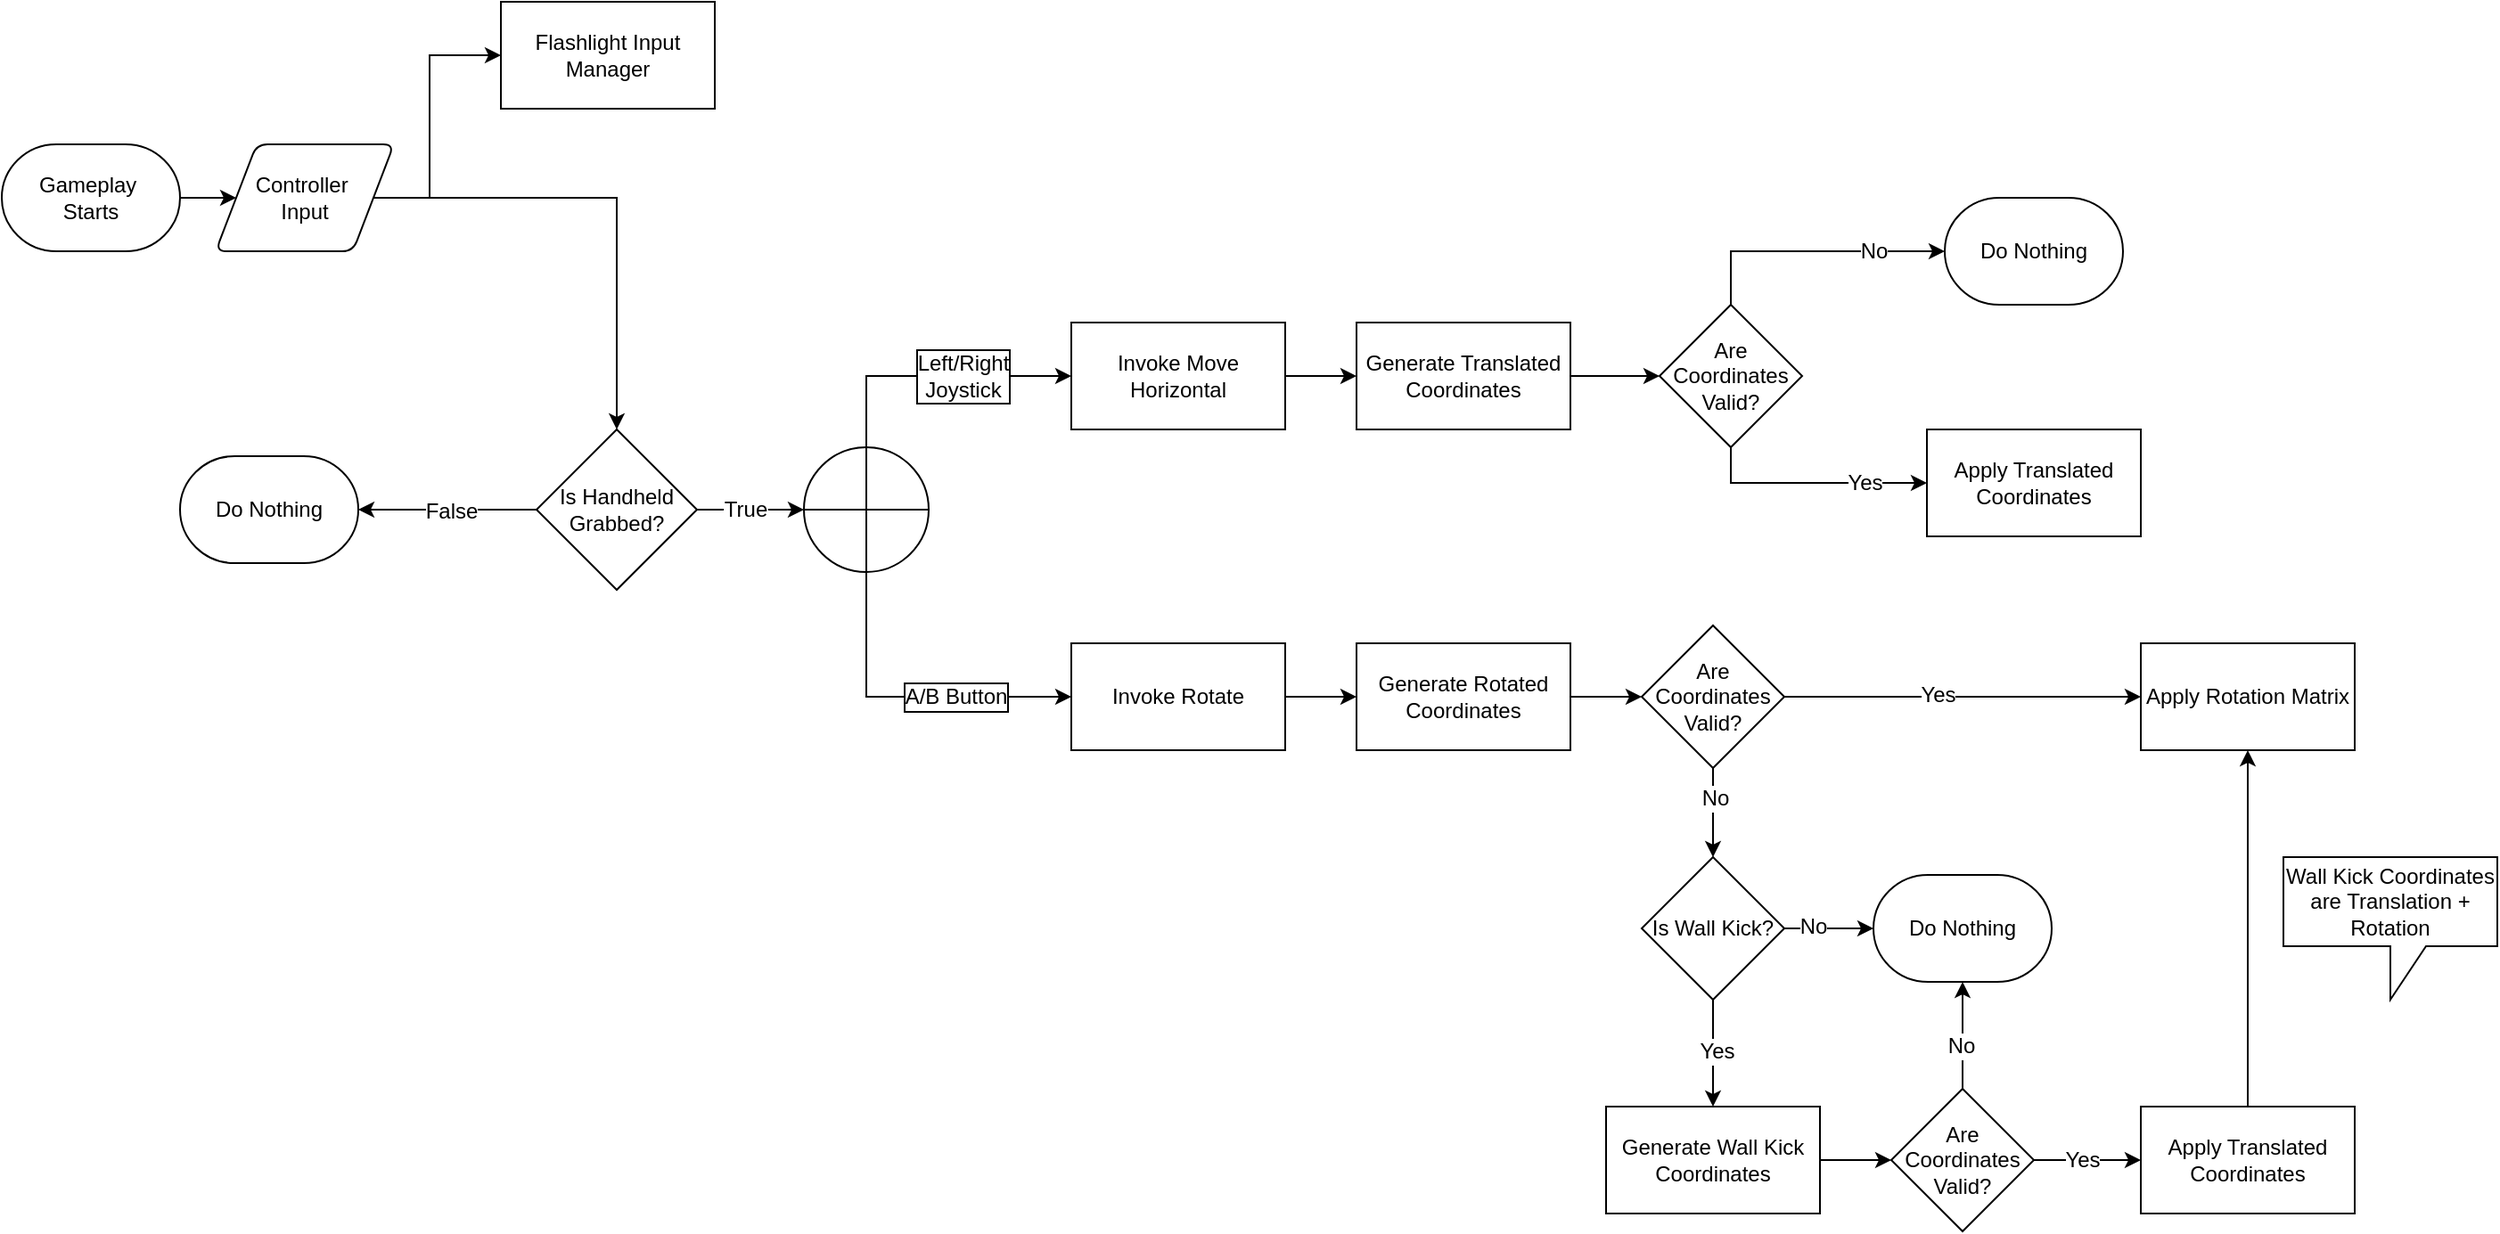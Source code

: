 <mxfile version="26.0.9">
  <diagram name="Page-1" id="0AQRP-4zMPJ2rukCqGE8">
    <mxGraphModel dx="989" dy="1682" grid="1" gridSize="10" guides="1" tooltips="1" connect="1" arrows="1" fold="1" page="1" pageScale="1" pageWidth="850" pageHeight="1100" math="0" shadow="0">
      <root>
        <mxCell id="0" />
        <mxCell id="1" parent="0" />
        <mxCell id="egNsY3Ynns_5zG-FmYVZ-10" style="edgeStyle=orthogonalEdgeStyle;rounded=0;orthogonalLoop=1;jettySize=auto;html=1;" edge="1" parent="1" source="egNsY3Ynns_5zG-FmYVZ-8" target="egNsY3Ynns_5zG-FmYVZ-9">
          <mxGeometry relative="1" as="geometry" />
        </mxCell>
        <mxCell id="egNsY3Ynns_5zG-FmYVZ-8" value="Gameplay&amp;nbsp;&lt;div&gt;Starts&lt;/div&gt;" style="strokeWidth=1;html=1;shape=mxgraph.flowchart.terminator;whiteSpace=wrap;" vertex="1" parent="1">
          <mxGeometry x="40" y="40" width="100" height="60" as="geometry" />
        </mxCell>
        <mxCell id="egNsY3Ynns_5zG-FmYVZ-12" style="edgeStyle=orthogonalEdgeStyle;rounded=0;orthogonalLoop=1;jettySize=auto;html=1;" edge="1" parent="1" source="egNsY3Ynns_5zG-FmYVZ-9" target="egNsY3Ynns_5zG-FmYVZ-11">
          <mxGeometry relative="1" as="geometry">
            <Array as="points">
              <mxPoint x="280" y="70" />
              <mxPoint x="280" y="-10" />
            </Array>
          </mxGeometry>
        </mxCell>
        <mxCell id="egNsY3Ynns_5zG-FmYVZ-37" style="edgeStyle=orthogonalEdgeStyle;rounded=0;orthogonalLoop=1;jettySize=auto;html=1;entryX=0.5;entryY=0;entryDx=0;entryDy=0;fontFamily=Helvetica;fontSize=12;fontColor=default;" edge="1" parent="1" source="egNsY3Ynns_5zG-FmYVZ-9" target="egNsY3Ynns_5zG-FmYVZ-17">
          <mxGeometry relative="1" as="geometry" />
        </mxCell>
        <mxCell id="egNsY3Ynns_5zG-FmYVZ-9" value="Controller&amp;nbsp;&lt;div&gt;Input&lt;/div&gt;" style="shape=parallelogram;html=1;strokeWidth=1;perimeter=parallelogramPerimeter;whiteSpace=wrap;rounded=1;arcSize=12;size=0.23;" vertex="1" parent="1">
          <mxGeometry x="160" y="40" width="100" height="60" as="geometry" />
        </mxCell>
        <mxCell id="egNsY3Ynns_5zG-FmYVZ-11" value="Flashlight Input Manager" style="rounded=0;whiteSpace=wrap;html=1;" vertex="1" parent="1">
          <mxGeometry x="320" y="-40" width="120" height="60" as="geometry" />
        </mxCell>
        <mxCell id="egNsY3Ynns_5zG-FmYVZ-17" value="Is Handheld Grabbed?" style="rhombus;whiteSpace=wrap;html=1;strokeColor=default;strokeWidth=1;align=center;verticalAlign=middle;fontFamily=Helvetica;fontSize=12;fontColor=default;fillColor=default;" vertex="1" parent="1">
          <mxGeometry x="340" y="200" width="90" height="90" as="geometry" />
        </mxCell>
        <mxCell id="egNsY3Ynns_5zG-FmYVZ-22" value="Do Nothing" style="strokeWidth=1;html=1;shape=mxgraph.flowchart.terminator;whiteSpace=wrap;" vertex="1" parent="1">
          <mxGeometry x="140" y="215" width="100" height="60" as="geometry" />
        </mxCell>
        <mxCell id="egNsY3Ynns_5zG-FmYVZ-38" style="edgeStyle=orthogonalEdgeStyle;rounded=0;orthogonalLoop=1;jettySize=auto;html=1;entryX=1;entryY=0.5;entryDx=0;entryDy=0;entryPerimeter=0;fontFamily=Helvetica;fontSize=12;fontColor=default;" edge="1" parent="1" source="egNsY3Ynns_5zG-FmYVZ-17" target="egNsY3Ynns_5zG-FmYVZ-22">
          <mxGeometry relative="1" as="geometry" />
        </mxCell>
        <mxCell id="egNsY3Ynns_5zG-FmYVZ-39" value="False" style="edgeLabel;html=1;align=center;verticalAlign=middle;resizable=0;points=[];strokeColor=default;strokeWidth=1;fontFamily=Helvetica;fontSize=12;fontColor=default;fillColor=default;" vertex="1" connectable="0" parent="egNsY3Ynns_5zG-FmYVZ-38">
          <mxGeometry x="-0.026" y="1" relative="1" as="geometry">
            <mxPoint as="offset" />
          </mxGeometry>
        </mxCell>
        <mxCell id="egNsY3Ynns_5zG-FmYVZ-46" style="edgeStyle=orthogonalEdgeStyle;rounded=0;orthogonalLoop=1;jettySize=auto;html=1;entryX=0;entryY=0.5;entryDx=0;entryDy=0;fontFamily=Helvetica;fontSize=12;fontColor=default;exitX=0.5;exitY=0;exitDx=0;exitDy=0;exitPerimeter=0;" edge="1" parent="1" source="egNsY3Ynns_5zG-FmYVZ-41" target="egNsY3Ynns_5zG-FmYVZ-44">
          <mxGeometry relative="1" as="geometry" />
        </mxCell>
        <mxCell id="egNsY3Ynns_5zG-FmYVZ-47" value="Left/Right&lt;br&gt;Joystick" style="edgeLabel;align=center;verticalAlign=middle;resizable=0;points=[];strokeColor=default;strokeWidth=1;fontFamily=Helvetica;fontSize=12;fontColor=default;fillColor=default;labelBorderColor=default;spacing=2;labelBackgroundColor=default;html=1;autosize=0;" vertex="1" connectable="0" parent="egNsY3Ynns_5zG-FmYVZ-46">
          <mxGeometry x="0.212" y="2" relative="1" as="geometry">
            <mxPoint y="2" as="offset" />
          </mxGeometry>
        </mxCell>
        <mxCell id="egNsY3Ynns_5zG-FmYVZ-63" style="edgeStyle=orthogonalEdgeStyle;rounded=0;orthogonalLoop=1;jettySize=auto;html=1;exitX=0.5;exitY=1;exitDx=0;exitDy=0;exitPerimeter=0;entryX=0;entryY=0.5;entryDx=0;entryDy=0;fontFamily=Helvetica;fontSize=12;fontColor=default;" edge="1" parent="1" source="egNsY3Ynns_5zG-FmYVZ-41" target="egNsY3Ynns_5zG-FmYVZ-61">
          <mxGeometry relative="1" as="geometry" />
        </mxCell>
        <mxCell id="egNsY3Ynns_5zG-FmYVZ-64" value="A/B Button" style="edgeLabel;html=1;align=center;verticalAlign=middle;resizable=0;points=[];strokeColor=default;strokeWidth=1;fontFamily=Helvetica;fontSize=12;fontColor=default;fillColor=default;labelBorderColor=default;" vertex="1" connectable="0" parent="egNsY3Ynns_5zG-FmYVZ-63">
          <mxGeometry x="0.299" y="-1" relative="1" as="geometry">
            <mxPoint y="-1" as="offset" />
          </mxGeometry>
        </mxCell>
        <mxCell id="egNsY3Ynns_5zG-FmYVZ-41" value="" style="verticalLabelPosition=bottom;verticalAlign=top;html=1;shape=mxgraph.flowchart.summing_function;strokeColor=default;strokeWidth=1;align=center;fontFamily=Helvetica;fontSize=12;fontColor=default;fillColor=default;" vertex="1" parent="1">
          <mxGeometry x="490" y="210" width="70" height="70" as="geometry" />
        </mxCell>
        <mxCell id="egNsY3Ynns_5zG-FmYVZ-42" style="edgeStyle=orthogonalEdgeStyle;rounded=0;orthogonalLoop=1;jettySize=auto;html=1;entryX=0;entryY=0.5;entryDx=0;entryDy=0;entryPerimeter=0;fontFamily=Helvetica;fontSize=12;fontColor=default;" edge="1" parent="1" source="egNsY3Ynns_5zG-FmYVZ-17" target="egNsY3Ynns_5zG-FmYVZ-41">
          <mxGeometry relative="1" as="geometry" />
        </mxCell>
        <mxCell id="egNsY3Ynns_5zG-FmYVZ-43" value="True" style="edgeLabel;html=1;align=center;verticalAlign=middle;resizable=0;points=[];strokeColor=default;strokeWidth=1;fontFamily=Helvetica;fontSize=12;fontColor=default;fillColor=default;" vertex="1" connectable="0" parent="egNsY3Ynns_5zG-FmYVZ-42">
          <mxGeometry x="-0.119" relative="1" as="geometry">
            <mxPoint as="offset" />
          </mxGeometry>
        </mxCell>
        <mxCell id="egNsY3Ynns_5zG-FmYVZ-49" style="edgeStyle=orthogonalEdgeStyle;rounded=0;orthogonalLoop=1;jettySize=auto;html=1;entryX=0;entryY=0.5;entryDx=0;entryDy=0;fontFamily=Helvetica;fontSize=12;fontColor=default;" edge="1" parent="1" source="egNsY3Ynns_5zG-FmYVZ-44" target="egNsY3Ynns_5zG-FmYVZ-48">
          <mxGeometry relative="1" as="geometry" />
        </mxCell>
        <mxCell id="egNsY3Ynns_5zG-FmYVZ-44" value="Invoke Move Horizontal" style="rounded=0;whiteSpace=wrap;html=1;strokeColor=default;strokeWidth=1;align=center;verticalAlign=middle;fontFamily=Helvetica;fontSize=12;fontColor=default;fillColor=default;" vertex="1" parent="1">
          <mxGeometry x="640" y="140" width="120" height="60" as="geometry" />
        </mxCell>
        <mxCell id="egNsY3Ynns_5zG-FmYVZ-71" style="edgeStyle=orthogonalEdgeStyle;rounded=0;orthogonalLoop=1;jettySize=auto;html=1;entryX=0;entryY=0.5;entryDx=0;entryDy=0;fontFamily=Helvetica;fontSize=12;fontColor=default;" edge="1" parent="1" source="egNsY3Ynns_5zG-FmYVZ-48" target="egNsY3Ynns_5zG-FmYVZ-69">
          <mxGeometry relative="1" as="geometry" />
        </mxCell>
        <mxCell id="egNsY3Ynns_5zG-FmYVZ-48" value="Generate Translated Coordinates" style="rounded=0;whiteSpace=wrap;html=1;strokeColor=default;strokeWidth=1;align=center;verticalAlign=middle;fontFamily=Helvetica;fontSize=12;fontColor=default;fillColor=default;" vertex="1" parent="1">
          <mxGeometry x="800" y="140" width="120" height="60" as="geometry" />
        </mxCell>
        <mxCell id="egNsY3Ynns_5zG-FmYVZ-55" style="edgeStyle=orthogonalEdgeStyle;rounded=0;orthogonalLoop=1;jettySize=auto;html=1;entryX=0;entryY=0.5;entryDx=0;entryDy=0;fontFamily=Helvetica;fontSize=12;fontColor=default;exitX=0.5;exitY=1;exitDx=0;exitDy=0;" edge="1" parent="1" source="egNsY3Ynns_5zG-FmYVZ-69" target="egNsY3Ynns_5zG-FmYVZ-54">
          <mxGeometry relative="1" as="geometry">
            <mxPoint x="1020.0" y="230.0" as="sourcePoint" />
          </mxGeometry>
        </mxCell>
        <mxCell id="egNsY3Ynns_5zG-FmYVZ-56" value="Yes" style="edgeLabel;html=1;align=center;verticalAlign=middle;resizable=0;points=[];strokeColor=default;strokeWidth=1;fontFamily=Helvetica;fontSize=12;fontColor=default;fillColor=default;" vertex="1" connectable="0" parent="egNsY3Ynns_5zG-FmYVZ-55">
          <mxGeometry x="0.1" y="-1" relative="1" as="geometry">
            <mxPoint x="23" y="-1" as="offset" />
          </mxGeometry>
        </mxCell>
        <mxCell id="egNsY3Ynns_5zG-FmYVZ-58" style="edgeStyle=orthogonalEdgeStyle;rounded=0;orthogonalLoop=1;jettySize=auto;html=1;fontFamily=Helvetica;fontSize=12;fontColor=default;exitX=0.5;exitY=0;exitDx=0;exitDy=0;entryX=0;entryY=0.5;entryDx=0;entryDy=0;entryPerimeter=0;" edge="1" parent="1" source="egNsY3Ynns_5zG-FmYVZ-69" target="egNsY3Ynns_5zG-FmYVZ-60">
          <mxGeometry relative="1" as="geometry">
            <mxPoint x="1020.0" y="110.0" as="sourcePoint" />
            <mxPoint x="1120" y="60.0" as="targetPoint" />
          </mxGeometry>
        </mxCell>
        <mxCell id="egNsY3Ynns_5zG-FmYVZ-59" value="No" style="edgeLabel;html=1;align=center;verticalAlign=middle;resizable=0;points=[];strokeColor=default;strokeWidth=1;fontFamily=Helvetica;fontSize=12;fontColor=default;fillColor=default;" vertex="1" connectable="0" parent="egNsY3Ynns_5zG-FmYVZ-58">
          <mxGeometry x="-0.177" relative="1" as="geometry">
            <mxPoint x="48" as="offset" />
          </mxGeometry>
        </mxCell>
        <mxCell id="egNsY3Ynns_5zG-FmYVZ-54" value="Apply Translated Coordinates" style="rounded=0;whiteSpace=wrap;html=1;strokeColor=default;strokeWidth=1;align=center;verticalAlign=middle;fontFamily=Helvetica;fontSize=12;fontColor=default;fillColor=default;" vertex="1" parent="1">
          <mxGeometry x="1120" y="200" width="120" height="60" as="geometry" />
        </mxCell>
        <mxCell id="egNsY3Ynns_5zG-FmYVZ-60" value="Do Nothing" style="strokeWidth=1;html=1;shape=mxgraph.flowchart.terminator;whiteSpace=wrap;" vertex="1" parent="1">
          <mxGeometry x="1130" y="70" width="100" height="60" as="geometry" />
        </mxCell>
        <mxCell id="egNsY3Ynns_5zG-FmYVZ-68" style="edgeStyle=orthogonalEdgeStyle;rounded=0;orthogonalLoop=1;jettySize=auto;html=1;fontFamily=Helvetica;fontSize=12;fontColor=default;" edge="1" parent="1" source="egNsY3Ynns_5zG-FmYVZ-61" target="egNsY3Ynns_5zG-FmYVZ-67">
          <mxGeometry relative="1" as="geometry" />
        </mxCell>
        <mxCell id="egNsY3Ynns_5zG-FmYVZ-61" value="Invoke Rotate" style="rounded=0;whiteSpace=wrap;html=1;strokeColor=default;strokeWidth=1;align=center;verticalAlign=middle;fontFamily=Helvetica;fontSize=12;fontColor=default;fillColor=default;" vertex="1" parent="1">
          <mxGeometry x="640" y="320" width="120" height="60" as="geometry" />
        </mxCell>
        <mxCell id="egNsY3Ynns_5zG-FmYVZ-73" style="edgeStyle=orthogonalEdgeStyle;rounded=0;orthogonalLoop=1;jettySize=auto;html=1;fontFamily=Helvetica;fontSize=12;fontColor=default;" edge="1" parent="1" source="egNsY3Ynns_5zG-FmYVZ-67" target="egNsY3Ynns_5zG-FmYVZ-72">
          <mxGeometry relative="1" as="geometry" />
        </mxCell>
        <mxCell id="egNsY3Ynns_5zG-FmYVZ-67" value="Generate Rotated Coordinates" style="rounded=0;whiteSpace=wrap;html=1;strokeColor=default;strokeWidth=1;align=center;verticalAlign=middle;fontFamily=Helvetica;fontSize=12;fontColor=default;fillColor=default;" vertex="1" parent="1">
          <mxGeometry x="800" y="320" width="120" height="60" as="geometry" />
        </mxCell>
        <mxCell id="egNsY3Ynns_5zG-FmYVZ-69" value="Are Coordinates Valid?" style="rhombus;whiteSpace=wrap;html=1;strokeColor=default;strokeWidth=1;align=center;verticalAlign=middle;fontFamily=Helvetica;fontSize=12;fontColor=default;fillColor=default;" vertex="1" parent="1">
          <mxGeometry x="970" y="130" width="80" height="80" as="geometry" />
        </mxCell>
        <mxCell id="egNsY3Ynns_5zG-FmYVZ-77" style="edgeStyle=orthogonalEdgeStyle;rounded=0;orthogonalLoop=1;jettySize=auto;html=1;fontFamily=Helvetica;fontSize=12;fontColor=default;" edge="1" parent="1" source="egNsY3Ynns_5zG-FmYVZ-72" target="egNsY3Ynns_5zG-FmYVZ-74">
          <mxGeometry relative="1" as="geometry" />
        </mxCell>
        <mxCell id="egNsY3Ynns_5zG-FmYVZ-78" value="Yes" style="edgeLabel;html=1;align=center;verticalAlign=middle;resizable=0;points=[];strokeColor=default;strokeWidth=1;fontFamily=Helvetica;fontSize=12;fontColor=default;fillColor=default;" vertex="1" connectable="0" parent="egNsY3Ynns_5zG-FmYVZ-77">
          <mxGeometry x="-0.14" y="1" relative="1" as="geometry">
            <mxPoint as="offset" />
          </mxGeometry>
        </mxCell>
        <mxCell id="egNsY3Ynns_5zG-FmYVZ-83" style="edgeStyle=orthogonalEdgeStyle;rounded=0;orthogonalLoop=1;jettySize=auto;html=1;fontFamily=Helvetica;fontSize=12;fontColor=default;" edge="1" parent="1" source="egNsY3Ynns_5zG-FmYVZ-72" target="egNsY3Ynns_5zG-FmYVZ-82">
          <mxGeometry relative="1" as="geometry" />
        </mxCell>
        <mxCell id="egNsY3Ynns_5zG-FmYVZ-85" value="No" style="edgeLabel;html=1;align=center;verticalAlign=middle;resizable=0;points=[];strokeColor=default;strokeWidth=1;fontFamily=Helvetica;fontSize=12;fontColor=default;fillColor=default;" vertex="1" connectable="0" parent="egNsY3Ynns_5zG-FmYVZ-83">
          <mxGeometry x="-0.321" y="1" relative="1" as="geometry">
            <mxPoint as="offset" />
          </mxGeometry>
        </mxCell>
        <mxCell id="egNsY3Ynns_5zG-FmYVZ-72" value="Are Coordinates Valid?" style="rhombus;whiteSpace=wrap;html=1;strokeColor=default;strokeWidth=1;align=center;verticalAlign=middle;fontFamily=Helvetica;fontSize=12;fontColor=default;fillColor=default;" vertex="1" parent="1">
          <mxGeometry x="960" y="310" width="80" height="80" as="geometry" />
        </mxCell>
        <mxCell id="egNsY3Ynns_5zG-FmYVZ-74" value="Apply Rotation Matrix" style="rounded=0;whiteSpace=wrap;html=1;strokeColor=default;strokeWidth=1;align=center;verticalAlign=middle;fontFamily=Helvetica;fontSize=12;fontColor=default;fillColor=default;" vertex="1" parent="1">
          <mxGeometry x="1240" y="320" width="120" height="60" as="geometry" />
        </mxCell>
        <mxCell id="egNsY3Ynns_5zG-FmYVZ-86" style="edgeStyle=orthogonalEdgeStyle;rounded=0;orthogonalLoop=1;jettySize=auto;html=1;fontFamily=Helvetica;fontSize=12;fontColor=default;" edge="1" parent="1" source="egNsY3Ynns_5zG-FmYVZ-82" target="egNsY3Ynns_5zG-FmYVZ-84">
          <mxGeometry relative="1" as="geometry" />
        </mxCell>
        <mxCell id="egNsY3Ynns_5zG-FmYVZ-89" value="Yes" style="edgeLabel;html=1;align=center;verticalAlign=middle;resizable=0;points=[];strokeColor=default;strokeWidth=1;fontFamily=Helvetica;fontSize=12;fontColor=default;fillColor=default;" vertex="1" connectable="0" parent="egNsY3Ynns_5zG-FmYVZ-86">
          <mxGeometry x="-0.053" y="2" relative="1" as="geometry">
            <mxPoint as="offset" />
          </mxGeometry>
        </mxCell>
        <mxCell id="egNsY3Ynns_5zG-FmYVZ-94" style="edgeStyle=orthogonalEdgeStyle;rounded=0;orthogonalLoop=1;jettySize=auto;html=1;fontFamily=Helvetica;fontSize=12;fontColor=default;" edge="1" parent="1" source="egNsY3Ynns_5zG-FmYVZ-82" target="egNsY3Ynns_5zG-FmYVZ-93">
          <mxGeometry relative="1" as="geometry" />
        </mxCell>
        <mxCell id="egNsY3Ynns_5zG-FmYVZ-95" value="No" style="edgeLabel;html=1;align=center;verticalAlign=middle;resizable=0;points=[];strokeColor=default;strokeWidth=1;fontFamily=Helvetica;fontSize=12;fontColor=default;fillColor=default;" vertex="1" connectable="0" parent="egNsY3Ynns_5zG-FmYVZ-94">
          <mxGeometry x="-0.376" y="1" relative="1" as="geometry">
            <mxPoint as="offset" />
          </mxGeometry>
        </mxCell>
        <mxCell id="egNsY3Ynns_5zG-FmYVZ-82" value="Is Wall Kick?" style="rhombus;whiteSpace=wrap;html=1;strokeColor=default;strokeWidth=1;align=center;verticalAlign=middle;fontFamily=Helvetica;fontSize=12;fontColor=default;fillColor=default;" vertex="1" parent="1">
          <mxGeometry x="960" y="440" width="80" height="80" as="geometry" />
        </mxCell>
        <mxCell id="egNsY3Ynns_5zG-FmYVZ-90" style="edgeStyle=orthogonalEdgeStyle;rounded=0;orthogonalLoop=1;jettySize=auto;html=1;fontFamily=Helvetica;fontSize=12;fontColor=default;" edge="1" parent="1" source="egNsY3Ynns_5zG-FmYVZ-84" target="egNsY3Ynns_5zG-FmYVZ-88">
          <mxGeometry relative="1" as="geometry" />
        </mxCell>
        <mxCell id="egNsY3Ynns_5zG-FmYVZ-84" value="Generate Wall Kick Coordinates" style="rounded=0;whiteSpace=wrap;html=1;strokeColor=default;strokeWidth=1;align=center;verticalAlign=middle;fontFamily=Helvetica;fontSize=12;fontColor=default;fillColor=default;" vertex="1" parent="1">
          <mxGeometry x="940" y="580" width="120" height="60" as="geometry" />
        </mxCell>
        <mxCell id="egNsY3Ynns_5zG-FmYVZ-97" style="edgeStyle=orthogonalEdgeStyle;rounded=0;orthogonalLoop=1;jettySize=auto;html=1;fontFamily=Helvetica;fontSize=12;fontColor=default;" edge="1" parent="1" source="egNsY3Ynns_5zG-FmYVZ-88" target="egNsY3Ynns_5zG-FmYVZ-93">
          <mxGeometry relative="1" as="geometry" />
        </mxCell>
        <mxCell id="egNsY3Ynns_5zG-FmYVZ-98" value="No" style="edgeLabel;html=1;align=center;verticalAlign=middle;resizable=0;points=[];strokeColor=default;strokeWidth=1;fontFamily=Helvetica;fontSize=12;fontColor=default;fillColor=default;" vertex="1" connectable="0" parent="egNsY3Ynns_5zG-FmYVZ-97">
          <mxGeometry x="-0.186" y="1" relative="1" as="geometry">
            <mxPoint as="offset" />
          </mxGeometry>
        </mxCell>
        <mxCell id="egNsY3Ynns_5zG-FmYVZ-100" style="edgeStyle=orthogonalEdgeStyle;rounded=0;orthogonalLoop=1;jettySize=auto;html=1;fontFamily=Helvetica;fontSize=12;fontColor=default;" edge="1" parent="1" source="egNsY3Ynns_5zG-FmYVZ-88" target="egNsY3Ynns_5zG-FmYVZ-99">
          <mxGeometry relative="1" as="geometry" />
        </mxCell>
        <mxCell id="egNsY3Ynns_5zG-FmYVZ-101" value="Yes" style="edgeLabel;html=1;align=center;verticalAlign=middle;resizable=0;points=[];strokeColor=default;strokeWidth=1;fontFamily=Helvetica;fontSize=12;fontColor=default;fillColor=default;" vertex="1" connectable="0" parent="egNsY3Ynns_5zG-FmYVZ-100">
          <mxGeometry x="-0.105" relative="1" as="geometry">
            <mxPoint as="offset" />
          </mxGeometry>
        </mxCell>
        <mxCell id="egNsY3Ynns_5zG-FmYVZ-88" value="Are Coordinates Valid?" style="rhombus;whiteSpace=wrap;html=1;strokeColor=default;strokeWidth=1;align=center;verticalAlign=middle;fontFamily=Helvetica;fontSize=12;fontColor=default;fillColor=default;" vertex="1" parent="1">
          <mxGeometry x="1100" y="570" width="80" height="80" as="geometry" />
        </mxCell>
        <mxCell id="egNsY3Ynns_5zG-FmYVZ-93" value="Do Nothing" style="strokeWidth=1;html=1;shape=mxgraph.flowchart.terminator;whiteSpace=wrap;" vertex="1" parent="1">
          <mxGeometry x="1090" y="450" width="100" height="60" as="geometry" />
        </mxCell>
        <mxCell id="egNsY3Ynns_5zG-FmYVZ-102" style="edgeStyle=orthogonalEdgeStyle;rounded=0;orthogonalLoop=1;jettySize=auto;html=1;fontFamily=Helvetica;fontSize=12;fontColor=default;" edge="1" parent="1" source="egNsY3Ynns_5zG-FmYVZ-99" target="egNsY3Ynns_5zG-FmYVZ-74">
          <mxGeometry relative="1" as="geometry" />
        </mxCell>
        <mxCell id="egNsY3Ynns_5zG-FmYVZ-99" value="Apply Translated Coordinates" style="rounded=0;whiteSpace=wrap;html=1;strokeColor=default;strokeWidth=1;align=center;verticalAlign=middle;fontFamily=Helvetica;fontSize=12;fontColor=default;fillColor=default;" vertex="1" parent="1">
          <mxGeometry x="1240" y="580" width="120" height="60" as="geometry" />
        </mxCell>
        <mxCell id="egNsY3Ynns_5zG-FmYVZ-103" value="Wall Kick Coordinates are Translation + Rotation" style="shape=callout;whiteSpace=wrap;html=1;perimeter=calloutPerimeter;strokeColor=default;strokeWidth=1;align=center;verticalAlign=middle;fontFamily=Helvetica;fontSize=12;fontColor=default;fillColor=default;" vertex="1" parent="1">
          <mxGeometry x="1320" y="440" width="120" height="80" as="geometry" />
        </mxCell>
      </root>
    </mxGraphModel>
  </diagram>
</mxfile>
